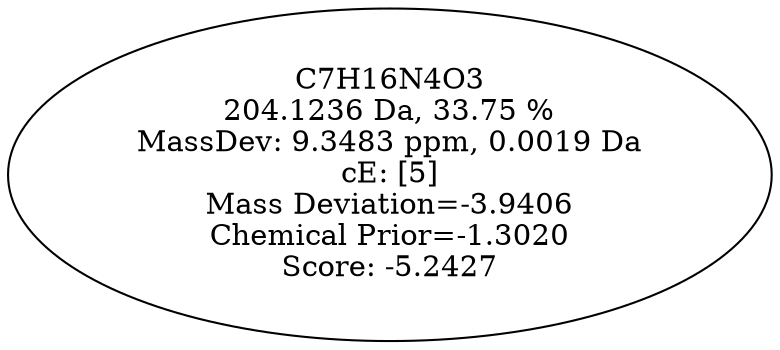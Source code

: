 strict digraph {
v1 [label="C7H16N4O3\n204.1236 Da, 33.75 %\nMassDev: 9.3483 ppm, 0.0019 Da\ncE: [5]\nMass Deviation=-3.9406\nChemical Prior=-1.3020\nScore: -5.2427"];
}